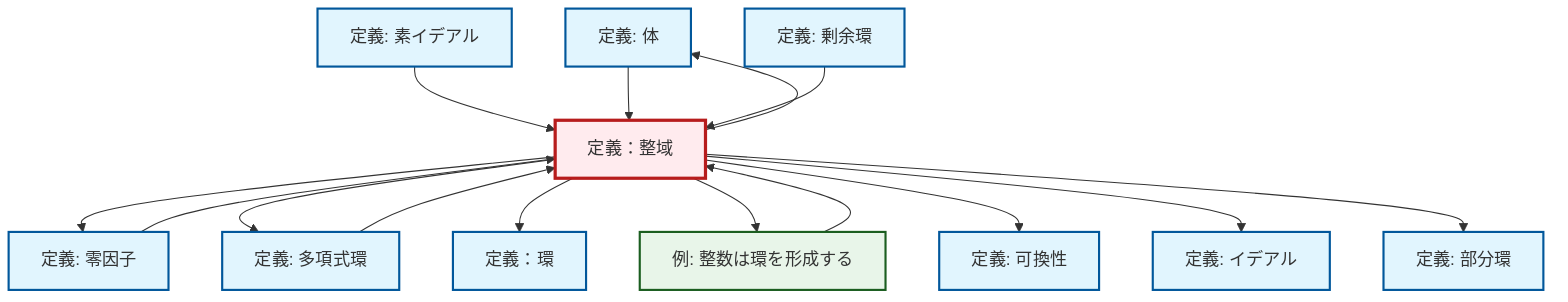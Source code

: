 graph TD
    classDef definition fill:#e1f5fe,stroke:#01579b,stroke-width:2px
    classDef theorem fill:#f3e5f5,stroke:#4a148c,stroke-width:2px
    classDef axiom fill:#fff3e0,stroke:#e65100,stroke-width:2px
    classDef example fill:#e8f5e9,stroke:#1b5e20,stroke-width:2px
    classDef current fill:#ffebee,stroke:#b71c1c,stroke-width:3px
    def-ring["定義：環"]:::definition
    def-field["定義: 体"]:::definition
    def-prime-ideal["定義: 素イデアル"]:::definition
    def-subring["定義: 部分環"]:::definition
    ex-integers-ring["例: 整数は環を形成する"]:::example
    def-ideal["定義: イデアル"]:::definition
    def-zero-divisor["定義: 零因子"]:::definition
    def-integral-domain["定義：整域"]:::definition
    def-quotient-ring["定義: 剰余環"]:::definition
    def-commutativity["定義: 可換性"]:::definition
    def-polynomial-ring["定義: 多項式環"]:::definition
    def-zero-divisor --> def-integral-domain
    def-integral-domain --> def-zero-divisor
    def-prime-ideal --> def-integral-domain
    def-integral-domain --> def-polynomial-ring
    def-field --> def-integral-domain
    def-polynomial-ring --> def-integral-domain
    def-integral-domain --> def-ring
    def-integral-domain --> def-field
    def-integral-domain --> ex-integers-ring
    def-integral-domain --> def-commutativity
    def-integral-domain --> def-ideal
    ex-integers-ring --> def-integral-domain
    def-integral-domain --> def-subring
    def-quotient-ring --> def-integral-domain
    class def-integral-domain current